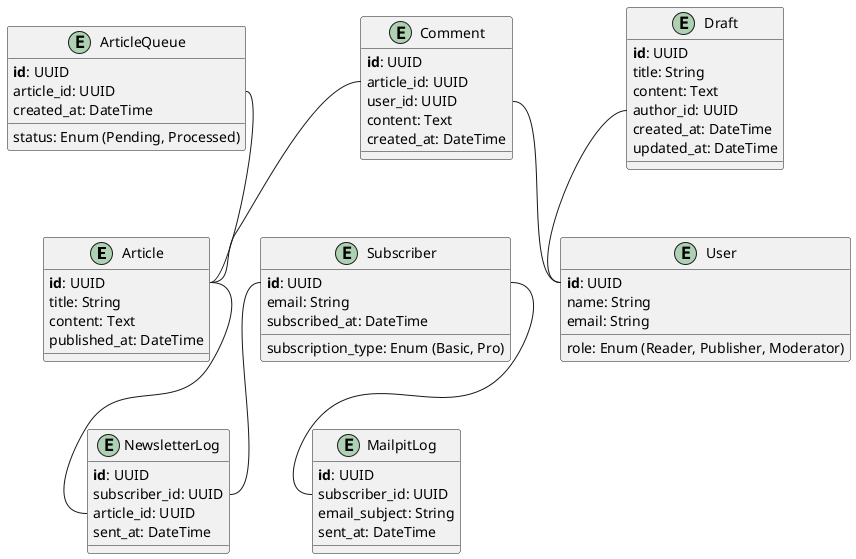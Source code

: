 @startuml
!define PRIMARY_KEY(x) <b>x</b>
!define FOREIGN_KEY(x) <u>x</u>

entity Article {
    PRIMARY_KEY(id): UUID
    title: String
    content: Text
    published_at: DateTime
}

entity Draft {
    PRIMARY_KEY(id): UUID
    title: String
    content: Text
    author_id: UUID
    created_at: DateTime
    updated_at: DateTime
}

entity Comment {
    PRIMARY_KEY(id): UUID
    article_id: UUID
    user_id: UUID
    content: Text
    created_at: DateTime
}

entity Subscriber {
    PRIMARY_KEY(id): UUID
    email: String
    subscription_type: Enum (Basic, Pro)
    subscribed_at: DateTime
}

entity ArticleQueue {
    PRIMARY_KEY(id): UUID
    article_id: UUID
    status: Enum (Pending, Processed)
    created_at: DateTime
}

entity User {
    PRIMARY_KEY(id): UUID
    name: String
    email: String
    role: Enum (Reader, Publisher, Moderator)
}

entity NewsletterLog {
    PRIMARY_KEY(id): UUID
    subscriber_id: UUID
    article_id: UUID
    sent_at: DateTime
}

entity MailpitLog {
    PRIMARY_KEY(id): UUID
    subscriber_id: UUID
    email_subject: String
    sent_at: DateTime
}

Draft::author_id -- User::id
Comment::article_id -- Article::id
Comment::user_id -- User::id
Subscriber::id -- NewsletterLog::subscriber_id
Article::id -- NewsletterLog::article_id
ArticleQueue::article_id -- Article::id
Subscriber::id -- MailpitLog::subscriber_id
@enduml